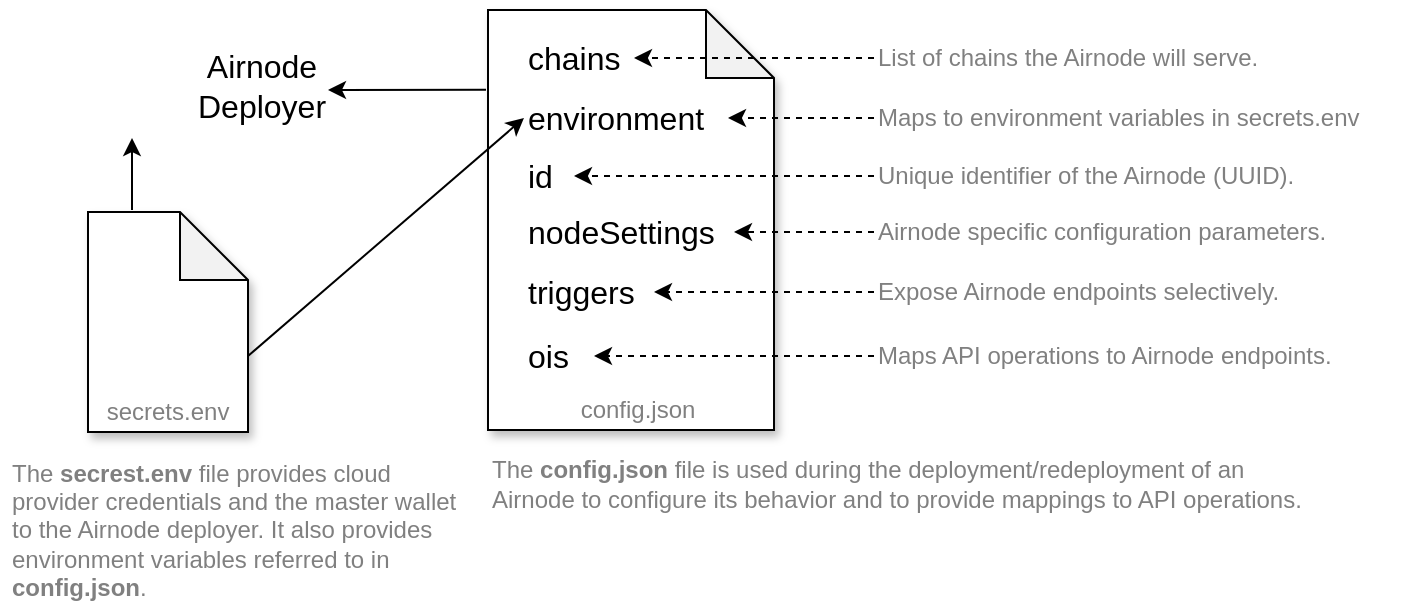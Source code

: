<mxfile version="14.5.1" type="device"><diagram id="mT2qd8aw5n1E3S2MTiCz" name="Page-1"><mxGraphModel dx="1106" dy="860" grid="1" gridSize="10" guides="1" tooltips="1" connect="1" arrows="1" fold="1" page="1" pageScale="1" pageWidth="850" pageHeight="1100" background="none" math="0" shadow="0"><root><mxCell id="0"/><mxCell id="1" parent="0"/><mxCell id="nz9i8vKxkm-LMwYKm1jx-1" value="" style="shape=note;whiteSpace=wrap;html=1;backgroundOutline=1;darkOpacity=0.05;fontSize=14;size=34;shadow=1;" parent="1" vertex="1"><mxGeometry x="350" y="20" width="143" height="210" as="geometry"/></mxCell><mxCell id="nz9i8vKxkm-LMwYKm1jx-6" value="Maps API operations to Airnode endpoints." style="text;html=1;strokeColor=none;fillColor=none;align=left;verticalAlign=middle;whiteSpace=wrap;rounded=0;sketch=0;fontColor=#808080;" parent="1" vertex="1"><mxGeometry x="543" y="183" width="250" height="20" as="geometry"/></mxCell><mxCell id="nz9i8vKxkm-LMwYKm1jx-8" value="Expose Airnode endpoints selectively." style="text;html=1;strokeColor=none;fillColor=none;align=left;verticalAlign=middle;whiteSpace=wrap;rounded=0;sketch=0;fontColor=#808080;" parent="1" vertex="1"><mxGeometry x="543" y="151" width="210" height="20" as="geometry"/></mxCell><mxCell id="nz9i8vKxkm-LMwYKm1jx-9" value="Airnode specific configuration parameters." style="text;html=1;strokeColor=none;fillColor=none;align=left;verticalAlign=middle;whiteSpace=wrap;rounded=0;sketch=0;fontColor=#808080;" parent="1" vertex="1"><mxGeometry x="543" y="121" width="240" height="20" as="geometry"/></mxCell><mxCell id="nz9i8vKxkm-LMwYKm1jx-11" value="Unique identifier of the Airnode (UUID)." style="text;html=1;strokeColor=none;fillColor=none;align=left;verticalAlign=middle;whiteSpace=wrap;rounded=0;sketch=0;fontColor=#808080;" parent="1" vertex="1"><mxGeometry x="543" y="93" width="270" height="20" as="geometry"/></mxCell><mxCell id="nz9i8vKxkm-LMwYKm1jx-22" value="&lt;br class=&quot;Apple-interchange-newline&quot;&gt;The &lt;b&gt;config.json&lt;/b&gt; file is used during the deployment/redeployment of an Airnode to configure its behavior and to provide mappings to API operations." style="text;html=1;strokeColor=none;fillColor=none;align=left;verticalAlign=middle;whiteSpace=wrap;rounded=0;shadow=1;sketch=0;fontColor=#808080;" parent="1" vertex="1"><mxGeometry x="350" y="240" width="410" height="20" as="geometry"/></mxCell><mxCell id="nz9i8vKxkm-LMwYKm1jx-23" value="config.json" style="text;html=1;strokeColor=none;fillColor=none;align=center;verticalAlign=middle;whiteSpace=wrap;rounded=0;shadow=1;sketch=0;fontColor=#808080;" parent="1" vertex="1"><mxGeometry x="405" y="210" width="40" height="20" as="geometry"/></mxCell><mxCell id="nz9i8vKxkm-LMwYKm1jx-24" value="" style="shape=note;whiteSpace=wrap;html=1;backgroundOutline=1;darkOpacity=0.05;fontSize=14;size=34;shadow=1;" parent="1" vertex="1"><mxGeometry x="150" y="121" width="80" height="110" as="geometry"/></mxCell><mxCell id="nz9i8vKxkm-LMwYKm1jx-25" value="secrets.env" style="text;html=1;strokeColor=none;fillColor=none;align=center;verticalAlign=middle;whiteSpace=wrap;rounded=0;shadow=1;sketch=0;fontColor=#808080;" parent="1" vertex="1"><mxGeometry x="170" y="211" width="40" height="20" as="geometry"/></mxCell><mxCell id="nz9i8vKxkm-LMwYKm1jx-26" value="The &lt;b&gt;secrest.env&lt;/b&gt; file provides cloud provider credentials and the master wallet to the Airnode deployer. It also provides environment variables referred to in &lt;b&gt;config.json&lt;/b&gt;." style="text;html=1;strokeColor=none;fillColor=none;align=left;verticalAlign=middle;whiteSpace=wrap;rounded=0;shadow=1;sketch=0;fontColor=#808080;" parent="1" vertex="1"><mxGeometry x="110" y="270" width="230" height="20" as="geometry"/></mxCell><mxCell id="nz9i8vKxkm-LMwYKm1jx-28" value="" style="endArrow=classic;html=1;fontColor=#808080;exitX=0;exitY=0;exitDx=80;exitDy=72;exitPerimeter=0;entryX=0;entryY=0.5;entryDx=0;entryDy=0;" parent="1" source="nz9i8vKxkm-LMwYKm1jx-24" edge="1" target="pkysSd6FZ5iRAVhKFhNl-4"><mxGeometry width="50" height="50" relative="1" as="geometry"><mxPoint x="400" y="210" as="sourcePoint"/><mxPoint x="360" y="74" as="targetPoint"/></mxGeometry></mxCell><mxCell id="pkysSd6FZ5iRAVhKFhNl-2" value="" style="endArrow=classic;html=1;exitX=0;exitY=0.5;exitDx=0;exitDy=0;entryX=1;entryY=0.5;entryDx=0;entryDy=0;dashed=1;" parent="1" source="nz9i8vKxkm-LMwYKm1jx-6" target="pkysSd6FZ5iRAVhKFhNl-8" edge="1"><mxGeometry width="50" height="50" relative="1" as="geometry"><mxPoint x="520" y="192" as="sourcePoint"/><mxPoint x="417" y="153" as="targetPoint"/></mxGeometry></mxCell><mxCell id="pkysSd6FZ5iRAVhKFhNl-3" value="&lt;font style=&quot;font-size: 16px&quot;&gt;chains&lt;/font&gt;" style="text;html=1;strokeColor=none;fillColor=none;align=left;verticalAlign=middle;whiteSpace=wrap;rounded=0;" parent="1" vertex="1"><mxGeometry x="368" y="34" width="55" height="20" as="geometry"/></mxCell><mxCell id="pkysSd6FZ5iRAVhKFhNl-4" value="&lt;font style=&quot;font-size: 16px&quot;&gt;environment&lt;/font&gt;" style="text;html=1;strokeColor=none;fillColor=none;align=left;verticalAlign=middle;whiteSpace=wrap;rounded=0;" parent="1" vertex="1"><mxGeometry x="368" y="64" width="102" height="20" as="geometry"/></mxCell><mxCell id="pkysSd6FZ5iRAVhKFhNl-5" value="&lt;font style=&quot;font-size: 16px&quot;&gt;id&lt;/font&gt;" style="text;html=1;strokeColor=none;fillColor=none;align=left;verticalAlign=middle;whiteSpace=wrap;rounded=0;" parent="1" vertex="1"><mxGeometry x="368" y="93" width="25" height="20" as="geometry"/></mxCell><mxCell id="pkysSd6FZ5iRAVhKFhNl-6" value="&lt;font style=&quot;font-size: 16px&quot;&gt;nodeSettings&lt;br&gt;&lt;/font&gt;" style="text;html=1;strokeColor=none;fillColor=none;align=left;verticalAlign=middle;whiteSpace=wrap;rounded=0;" parent="1" vertex="1"><mxGeometry x="368" y="121" width="105" height="20" as="geometry"/></mxCell><mxCell id="pkysSd6FZ5iRAVhKFhNl-7" value="&lt;font style=&quot;font-size: 16px&quot;&gt;triggers&lt;br&gt;&lt;/font&gt;" style="text;html=1;strokeColor=none;fillColor=none;align=left;verticalAlign=middle;whiteSpace=wrap;rounded=0;" parent="1" vertex="1"><mxGeometry x="368" y="151" width="65" height="20" as="geometry"/></mxCell><mxCell id="pkysSd6FZ5iRAVhKFhNl-8" value="&lt;font style=&quot;font-size: 16px&quot;&gt;ois&lt;/font&gt;" style="text;html=1;strokeColor=none;fillColor=none;align=left;verticalAlign=middle;whiteSpace=wrap;rounded=0;" parent="1" vertex="1"><mxGeometry x="368" y="183" width="35" height="20" as="geometry"/></mxCell><mxCell id="pkysSd6FZ5iRAVhKFhNl-19" value="" style="endArrow=classic;html=1;dashed=1;exitX=0;exitY=0.5;exitDx=0;exitDy=0;entryX=1;entryY=0.5;entryDx=0;entryDy=0;" parent="1" source="nz9i8vKxkm-LMwYKm1jx-8" target="pkysSd6FZ5iRAVhKFhNl-7" edge="1"><mxGeometry width="50" height="50" relative="1" as="geometry"><mxPoint x="400" y="408" as="sourcePoint"/><mxPoint x="450" y="358" as="targetPoint"/></mxGeometry></mxCell><mxCell id="pkysSd6FZ5iRAVhKFhNl-20" value="" style="endArrow=classic;html=1;dashed=1;exitX=0;exitY=0.5;exitDx=0;exitDy=0;entryX=1;entryY=0.5;entryDx=0;entryDy=0;" parent="1" source="nz9i8vKxkm-LMwYKm1jx-9" target="pkysSd6FZ5iRAVhKFhNl-6" edge="1"><mxGeometry width="50" height="50" relative="1" as="geometry"><mxPoint x="400" y="408" as="sourcePoint"/><mxPoint x="450" y="358" as="targetPoint"/></mxGeometry></mxCell><mxCell id="pkysSd6FZ5iRAVhKFhNl-21" value="" style="endArrow=classic;html=1;dashed=1;exitX=0;exitY=0.5;exitDx=0;exitDy=0;entryX=1;entryY=0.5;entryDx=0;entryDy=0;" parent="1" source="nz9i8vKxkm-LMwYKm1jx-11" target="pkysSd6FZ5iRAVhKFhNl-5" edge="1"><mxGeometry width="50" height="50" relative="1" as="geometry"><mxPoint x="543" y="102" as="sourcePoint"/><mxPoint x="450" y="358" as="targetPoint"/></mxGeometry></mxCell><mxCell id="pkysSd6FZ5iRAVhKFhNl-22" value="Maps to environment variables in secrets.env" style="text;html=1;strokeColor=none;fillColor=none;align=left;verticalAlign=middle;whiteSpace=wrap;rounded=0;sketch=0;fontColor=#808080;" parent="1" vertex="1"><mxGeometry x="543" y="64" width="270" height="20" as="geometry"/></mxCell><mxCell id="pkysSd6FZ5iRAVhKFhNl-23" value="" style="endArrow=classic;html=1;dashed=1;exitX=0;exitY=0.5;exitDx=0;exitDy=0;" parent="1" source="pkysSd6FZ5iRAVhKFhNl-22" target="pkysSd6FZ5iRAVhKFhNl-4" edge="1"><mxGeometry width="50" height="50" relative="1" as="geometry"><mxPoint x="543" y="74" as="sourcePoint"/><mxPoint x="450" y="358" as="targetPoint"/></mxGeometry></mxCell><mxCell id="pkysSd6FZ5iRAVhKFhNl-24" value="List of chains the Airnode will serve." style="text;html=1;strokeColor=none;fillColor=none;align=left;verticalAlign=middle;whiteSpace=wrap;rounded=0;sketch=0;fontColor=#808080;" parent="1" vertex="1"><mxGeometry x="543" y="34" width="270" height="20" as="geometry"/></mxCell><mxCell id="pkysSd6FZ5iRAVhKFhNl-25" value="" style="endArrow=classic;html=1;dashed=1;exitX=0;exitY=0.5;exitDx=0;exitDy=0;" parent="1" source="pkysSd6FZ5iRAVhKFhNl-24" target="pkysSd6FZ5iRAVhKFhNl-3" edge="1"><mxGeometry width="50" height="50" relative="1" as="geometry"><mxPoint x="543" y="44" as="sourcePoint"/><mxPoint x="450" y="358" as="targetPoint"/></mxGeometry></mxCell><mxCell id="ak6Ke_Uqv2oLZ9xQUbI7-1" value="" style="shape=image;verticalLabelPosition=bottom;labelBackgroundColor=#ffffff;verticalAlign=top;aspect=fixed;imageAspect=0;image=https://miro.medium.com/max/400/1*vfjYLDoXNs9OAdS_bk23RQ.png;" parent="1" vertex="1"><mxGeometry x="120" y="20" width="100" height="75" as="geometry"/></mxCell><mxCell id="ak6Ke_Uqv2oLZ9xQUbI7-2" value="&lt;font style=&quot;font-size: 16px&quot;&gt;Airnode&lt;br&gt;Deployer&lt;/font&gt;" style="text;html=1;strokeColor=none;fillColor=none;align=center;verticalAlign=middle;whiteSpace=wrap;rounded=0;" parent="1" vertex="1"><mxGeometry x="217" y="47.5" width="40" height="20" as="geometry"/></mxCell><mxCell id="ak6Ke_Uqv2oLZ9xQUbI7-8" value="" style="endArrow=classic;html=1;" parent="1" edge="1"><mxGeometry width="50" height="50" relative="1" as="geometry"><mxPoint x="172" y="120" as="sourcePoint"/><mxPoint x="172" y="84" as="targetPoint"/></mxGeometry></mxCell><mxCell id="z0v3msi38ALt3d_z-zW--1" value="" style="endArrow=classic;html=1;exitX=-0.007;exitY=0.19;exitDx=0;exitDy=0;exitPerimeter=0;" edge="1" parent="1" source="nz9i8vKxkm-LMwYKm1jx-1"><mxGeometry width="50" height="50" relative="1" as="geometry"><mxPoint x="400" y="460" as="sourcePoint"/><mxPoint x="270" y="60" as="targetPoint"/></mxGeometry></mxCell></root></mxGraphModel></diagram></mxfile>